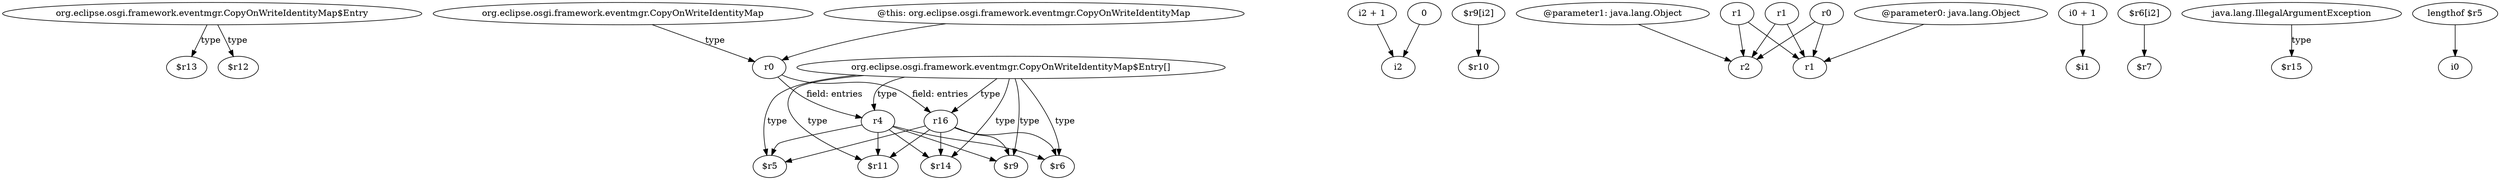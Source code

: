digraph g {
0[label="org.eclipse.osgi.framework.eventmgr.CopyOnWriteIdentityMap$Entry"]
1[label="$r13"]
0->1[label="type"]
2[label="org.eclipse.osgi.framework.eventmgr.CopyOnWriteIdentityMap$Entry[]"]
3[label="$r11"]
2->3[label="type"]
4[label="i2 + 1"]
5[label="i2"]
4->5[label=""]
6[label="r4"]
2->6[label="type"]
7[label="$r6"]
2->7[label="type"]
8[label="$r9[i2]"]
9[label="$r10"]
8->9[label=""]
10[label="$r5"]
6->10[label=""]
11[label="r0"]
12[label="r2"]
11->12[label=""]
13[label="0"]
13->5[label=""]
14[label="$r14"]
2->14[label="type"]
15[label="i0 + 1"]
16[label="$i1"]
15->16[label=""]
6->7[label=""]
17[label="r16"]
18[label="$r9"]
17->18[label=""]
19[label="r1"]
11->19[label=""]
2->10[label="type"]
20[label="r1"]
20->19[label=""]
6->14[label=""]
21[label="r1"]
21->19[label=""]
22[label="r0"]
22->6[label="field: entries"]
23[label="org.eclipse.osgi.framework.eventmgr.CopyOnWriteIdentityMap"]
23->22[label="type"]
24[label="@parameter0: java.lang.Object"]
24->19[label=""]
25[label="$r6[i2]"]
26[label="$r7"]
25->26[label=""]
17->3[label=""]
22->17[label="field: entries"]
27[label="$r12"]
0->27[label="type"]
17->7[label=""]
2->17[label="type"]
28[label="java.lang.IllegalArgumentException"]
29[label="$r15"]
28->29[label="type"]
17->14[label=""]
2->18[label="type"]
21->12[label=""]
30[label="@this: org.eclipse.osgi.framework.eventmgr.CopyOnWriteIdentityMap"]
30->22[label=""]
6->3[label=""]
31[label="lengthof $r5"]
32[label="i0"]
31->32[label=""]
20->12[label=""]
17->10[label=""]
6->18[label=""]
33[label="@parameter1: java.lang.Object"]
33->12[label=""]
}